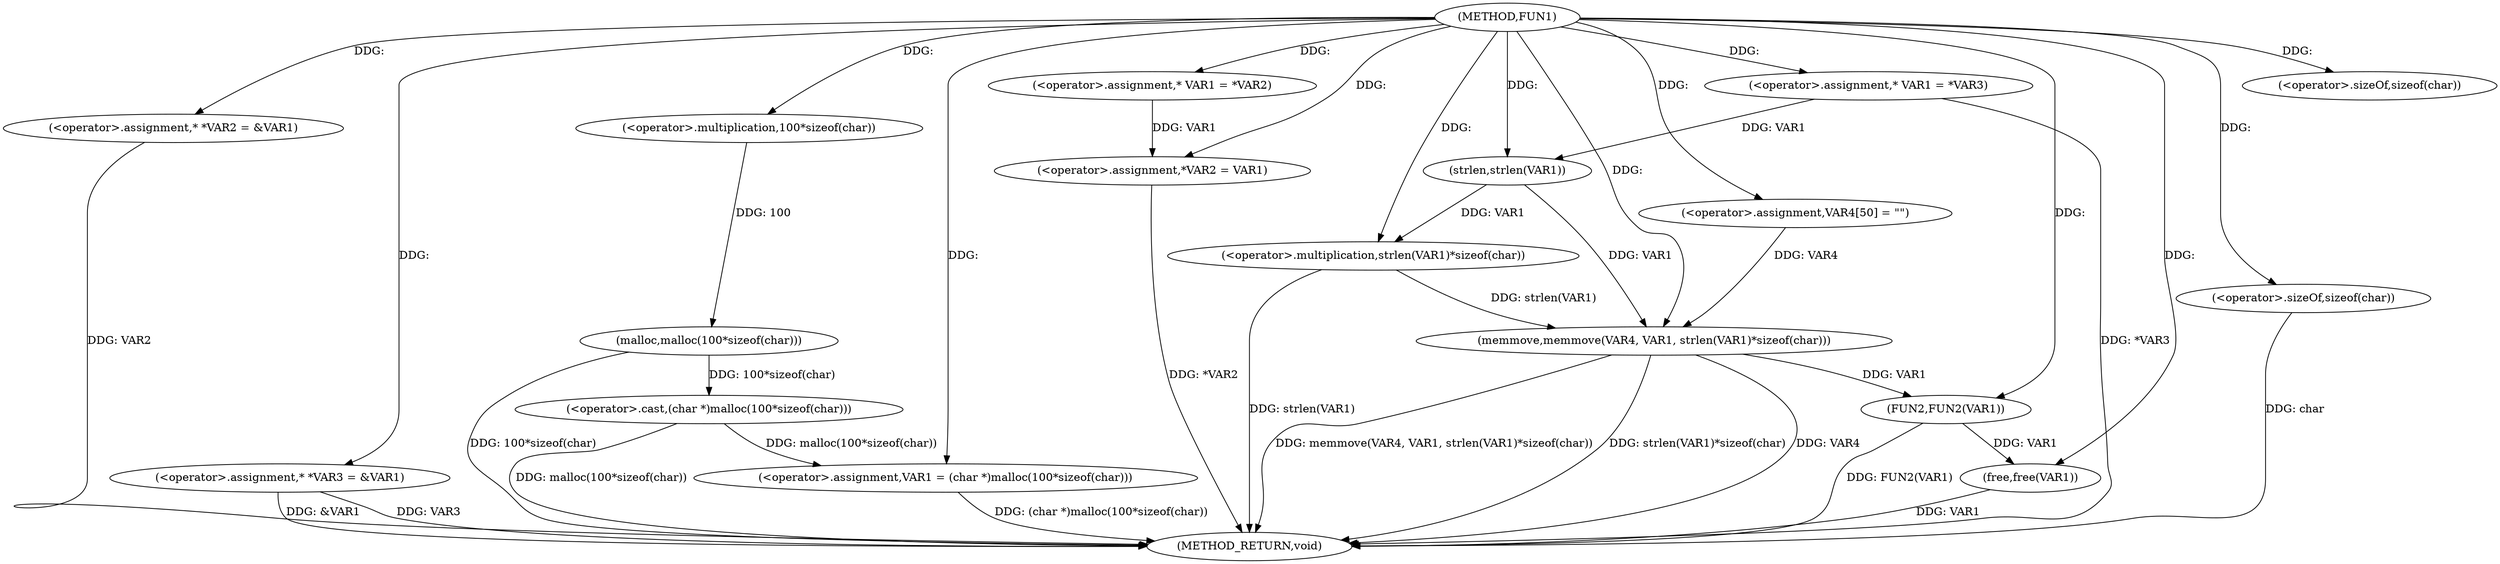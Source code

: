 digraph FUN1 {  
"1000100" [label = "(METHOD,FUN1)" ]
"1000155" [label = "(METHOD_RETURN,void)" ]
"1000104" [label = "(<operator>.assignment,* *VAR2 = &VAR1)" ]
"1000109" [label = "(<operator>.assignment,* *VAR3 = &VAR1)" ]
"1000113" [label = "(<operator>.assignment,VAR1 = (char *)malloc(100*sizeof(char)))" ]
"1000115" [label = "(<operator>.cast,(char *)malloc(100*sizeof(char)))" ]
"1000117" [label = "(malloc,malloc(100*sizeof(char)))" ]
"1000118" [label = "(<operator>.multiplication,100*sizeof(char))" ]
"1000120" [label = "(<operator>.sizeOf,sizeof(char))" ]
"1000124" [label = "(<operator>.assignment,* VAR1 = *VAR2)" ]
"1000128" [label = "(<operator>.assignment,*VAR2 = VAR1)" ]
"1000134" [label = "(<operator>.assignment,* VAR1 = *VAR3)" ]
"1000140" [label = "(<operator>.assignment,VAR4[50] = \"\")" ]
"1000143" [label = "(memmove,memmove(VAR4, VAR1, strlen(VAR1)*sizeof(char)))" ]
"1000146" [label = "(<operator>.multiplication,strlen(VAR1)*sizeof(char))" ]
"1000147" [label = "(strlen,strlen(VAR1))" ]
"1000149" [label = "(<operator>.sizeOf,sizeof(char))" ]
"1000151" [label = "(FUN2,FUN2(VAR1))" ]
"1000153" [label = "(free,free(VAR1))" ]
  "1000115" -> "1000155"  [ label = "DDG: malloc(100*sizeof(char))"] 
  "1000151" -> "1000155"  [ label = "DDG: FUN2(VAR1)"] 
  "1000104" -> "1000155"  [ label = "DDG: VAR2"] 
  "1000113" -> "1000155"  [ label = "DDG: (char *)malloc(100*sizeof(char))"] 
  "1000117" -> "1000155"  [ label = "DDG: 100*sizeof(char)"] 
  "1000153" -> "1000155"  [ label = "DDG: VAR1"] 
  "1000149" -> "1000155"  [ label = "DDG: char"] 
  "1000143" -> "1000155"  [ label = "DDG: strlen(VAR1)*sizeof(char)"] 
  "1000128" -> "1000155"  [ label = "DDG: *VAR2"] 
  "1000143" -> "1000155"  [ label = "DDG: VAR4"] 
  "1000109" -> "1000155"  [ label = "DDG: VAR3"] 
  "1000143" -> "1000155"  [ label = "DDG: memmove(VAR4, VAR1, strlen(VAR1)*sizeof(char))"] 
  "1000134" -> "1000155"  [ label = "DDG: *VAR3"] 
  "1000146" -> "1000155"  [ label = "DDG: strlen(VAR1)"] 
  "1000109" -> "1000155"  [ label = "DDG: &VAR1"] 
  "1000100" -> "1000104"  [ label = "DDG: "] 
  "1000100" -> "1000109"  [ label = "DDG: "] 
  "1000115" -> "1000113"  [ label = "DDG: malloc(100*sizeof(char))"] 
  "1000100" -> "1000113"  [ label = "DDG: "] 
  "1000117" -> "1000115"  [ label = "DDG: 100*sizeof(char)"] 
  "1000118" -> "1000117"  [ label = "DDG: 100"] 
  "1000100" -> "1000118"  [ label = "DDG: "] 
  "1000100" -> "1000120"  [ label = "DDG: "] 
  "1000100" -> "1000124"  [ label = "DDG: "] 
  "1000124" -> "1000128"  [ label = "DDG: VAR1"] 
  "1000100" -> "1000128"  [ label = "DDG: "] 
  "1000100" -> "1000134"  [ label = "DDG: "] 
  "1000100" -> "1000140"  [ label = "DDG: "] 
  "1000140" -> "1000143"  [ label = "DDG: VAR4"] 
  "1000100" -> "1000143"  [ label = "DDG: "] 
  "1000147" -> "1000143"  [ label = "DDG: VAR1"] 
  "1000146" -> "1000143"  [ label = "DDG: strlen(VAR1)"] 
  "1000147" -> "1000146"  [ label = "DDG: VAR1"] 
  "1000134" -> "1000147"  [ label = "DDG: VAR1"] 
  "1000100" -> "1000147"  [ label = "DDG: "] 
  "1000100" -> "1000146"  [ label = "DDG: "] 
  "1000100" -> "1000149"  [ label = "DDG: "] 
  "1000143" -> "1000151"  [ label = "DDG: VAR1"] 
  "1000100" -> "1000151"  [ label = "DDG: "] 
  "1000151" -> "1000153"  [ label = "DDG: VAR1"] 
  "1000100" -> "1000153"  [ label = "DDG: "] 
}
